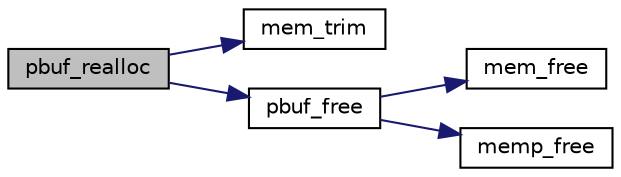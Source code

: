 digraph "pbuf_realloc"
{
 // LATEX_PDF_SIZE
  edge [fontname="Helvetica",fontsize="10",labelfontname="Helvetica",labelfontsize="10"];
  node [fontname="Helvetica",fontsize="10",shape=record];
  rankdir="LR";
  Node1 [label="pbuf_realloc",height=0.2,width=0.4,color="black", fillcolor="grey75", style="filled", fontcolor="black",tooltip=" "];
  Node1 -> Node2 [color="midnightblue",fontsize="10",style="solid",fontname="Helvetica"];
  Node2 [label="mem_trim",height=0.2,width=0.4,color="black", fillcolor="white", style="filled",URL="$mem_8h.html#a5e39a108c44d8a72df0b30a117cb62e4",tooltip=" "];
  Node1 -> Node3 [color="midnightblue",fontsize="10",style="solid",fontname="Helvetica"];
  Node3 [label="pbuf_free",height=0.2,width=0.4,color="black", fillcolor="white", style="filled",URL="$group__pbuf.html#gab0dd696fb4b6bc65e548944584f1738b",tooltip=" "];
  Node3 -> Node4 [color="midnightblue",fontsize="10",style="solid",fontname="Helvetica"];
  Node4 [label="mem_free",height=0.2,width=0.4,color="black", fillcolor="white", style="filled",URL="$mem_8h.html#a2fd7aa1adf6e394d3be7c7734e7df41a",tooltip=" "];
  Node3 -> Node5 [color="midnightblue",fontsize="10",style="solid",fontname="Helvetica"];
  Node5 [label="memp_free",height=0.2,width=0.4,color="black", fillcolor="white", style="filled",URL="$memp_8h.html#aecd94926b7c2a0e23ae195f4ae97581f",tooltip=" "];
}
